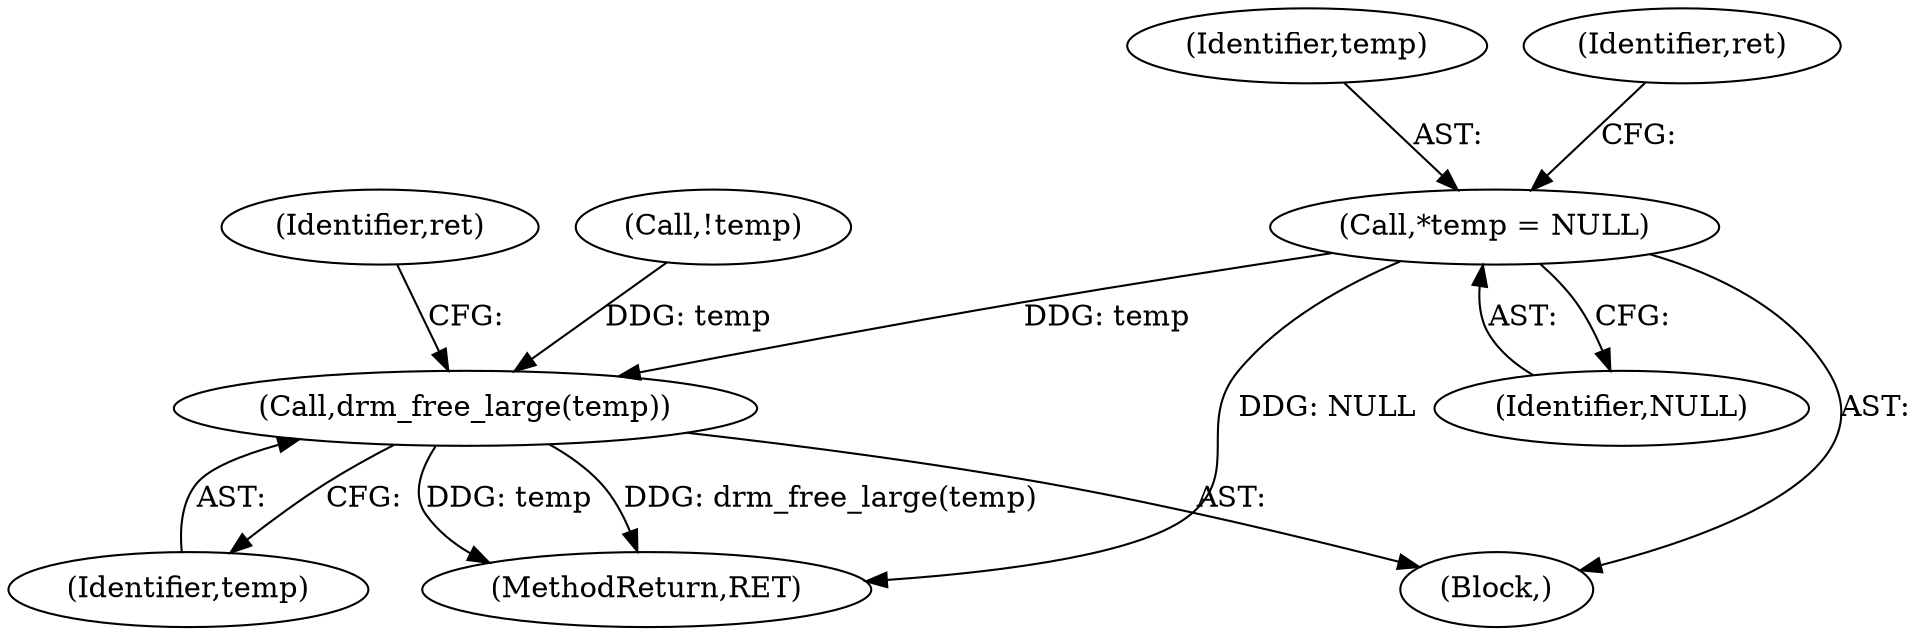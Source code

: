 digraph "0_linux_0f2ff82e11c86c05d051cae32b58226392d33bbf@pointer" {
"1000113" [label="(Call,*temp = NULL)"];
"1000446" [label="(Call,drm_free_large(temp))"];
"1000114" [label="(Identifier,temp)"];
"1000447" [label="(Identifier,temp)"];
"1000105" [label="(Block,)"];
"1000194" [label="(Call,!temp)"];
"1000113" [label="(Call,*temp = NULL)"];
"1000449" [label="(Identifier,ret)"];
"1000450" [label="(MethodReturn,RET)"];
"1000119" [label="(Identifier,ret)"];
"1000115" [label="(Identifier,NULL)"];
"1000446" [label="(Call,drm_free_large(temp))"];
"1000113" -> "1000105"  [label="AST: "];
"1000113" -> "1000115"  [label="CFG: "];
"1000114" -> "1000113"  [label="AST: "];
"1000115" -> "1000113"  [label="AST: "];
"1000119" -> "1000113"  [label="CFG: "];
"1000113" -> "1000450"  [label="DDG: NULL"];
"1000113" -> "1000446"  [label="DDG: temp"];
"1000446" -> "1000105"  [label="AST: "];
"1000446" -> "1000447"  [label="CFG: "];
"1000447" -> "1000446"  [label="AST: "];
"1000449" -> "1000446"  [label="CFG: "];
"1000446" -> "1000450"  [label="DDG: drm_free_large(temp)"];
"1000446" -> "1000450"  [label="DDG: temp"];
"1000194" -> "1000446"  [label="DDG: temp"];
}
